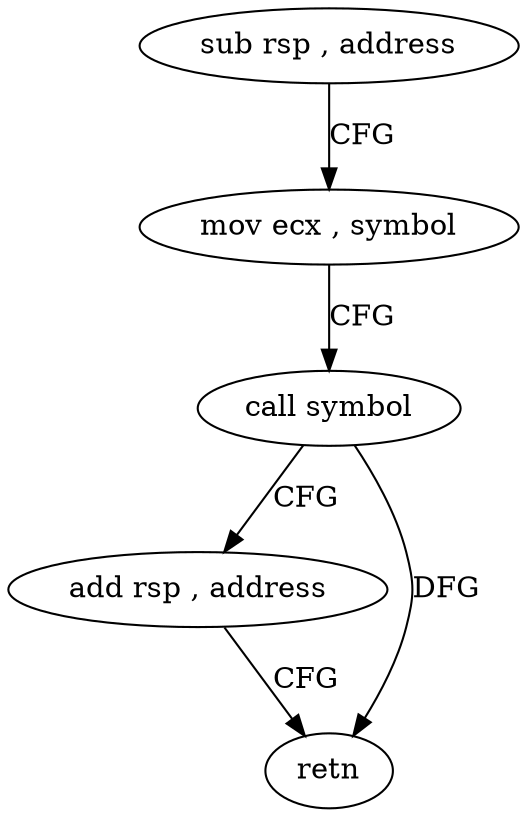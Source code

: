 digraph "func" {
"4318327" [label = "sub rsp , address" ]
"4318331" [label = "mov ecx , symbol" ]
"4318336" [label = "call symbol" ]
"4318341" [label = "add rsp , address" ]
"4318345" [label = "retn" ]
"4318327" -> "4318331" [ label = "CFG" ]
"4318331" -> "4318336" [ label = "CFG" ]
"4318336" -> "4318341" [ label = "CFG" ]
"4318336" -> "4318345" [ label = "DFG" ]
"4318341" -> "4318345" [ label = "CFG" ]
}
